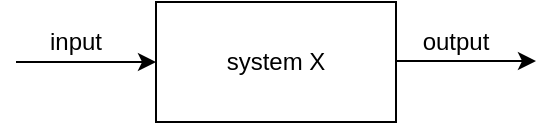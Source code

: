<mxfile>
    <diagram id="R6Pi39vd2LI5aFqQB2Os" name="Page-1">
        <mxGraphModel dx="487" dy="922" grid="1" gridSize="10" guides="1" tooltips="1" connect="1" arrows="1" fold="1" page="1" pageScale="1" pageWidth="827" pageHeight="1169" math="0" shadow="0">
            <root>
                <mxCell id="0"/>
                <mxCell id="1" parent="0"/>
                <mxCell id="2" value="system X" style="rounded=0;whiteSpace=wrap;html=1;" parent="1" vertex="1">
                    <mxGeometry x="140" y="60" width="120" height="60" as="geometry"/>
                </mxCell>
                <mxCell id="3" value="" style="endArrow=classic;html=1;entryX=0;entryY=0.5;entryDx=0;entryDy=0;" parent="1" target="2" edge="1">
                    <mxGeometry width="50" height="50" relative="1" as="geometry">
                        <mxPoint x="70" y="90" as="sourcePoint"/>
                        <mxPoint x="100" y="200" as="targetPoint"/>
                        <Array as="points">
                            <mxPoint x="70" y="90"/>
                        </Array>
                    </mxGeometry>
                </mxCell>
                <mxCell id="15" value="" style="endArrow=classic;html=1;entryX=0;entryY=0.5;entryDx=0;entryDy=0;" edge="1" parent="1">
                    <mxGeometry width="50" height="50" relative="1" as="geometry">
                        <mxPoint x="260" y="89.5" as="sourcePoint"/>
                        <mxPoint x="330" y="89.5" as="targetPoint"/>
                        <Array as="points">
                            <mxPoint x="260" y="89.5"/>
                        </Array>
                    </mxGeometry>
                </mxCell>
                <mxCell id="16" value="input" style="text;html=1;strokeColor=none;fillColor=none;align=center;verticalAlign=middle;whiteSpace=wrap;rounded=0;" vertex="1" parent="1">
                    <mxGeometry x="80" y="70" width="40" height="20" as="geometry"/>
                </mxCell>
                <mxCell id="18" value="output" style="text;html=1;strokeColor=none;fillColor=none;align=center;verticalAlign=middle;whiteSpace=wrap;rounded=0;" vertex="1" parent="1">
                    <mxGeometry x="270" y="70" width="40" height="20" as="geometry"/>
                </mxCell>
            </root>
        </mxGraphModel>
    </diagram>
</mxfile>